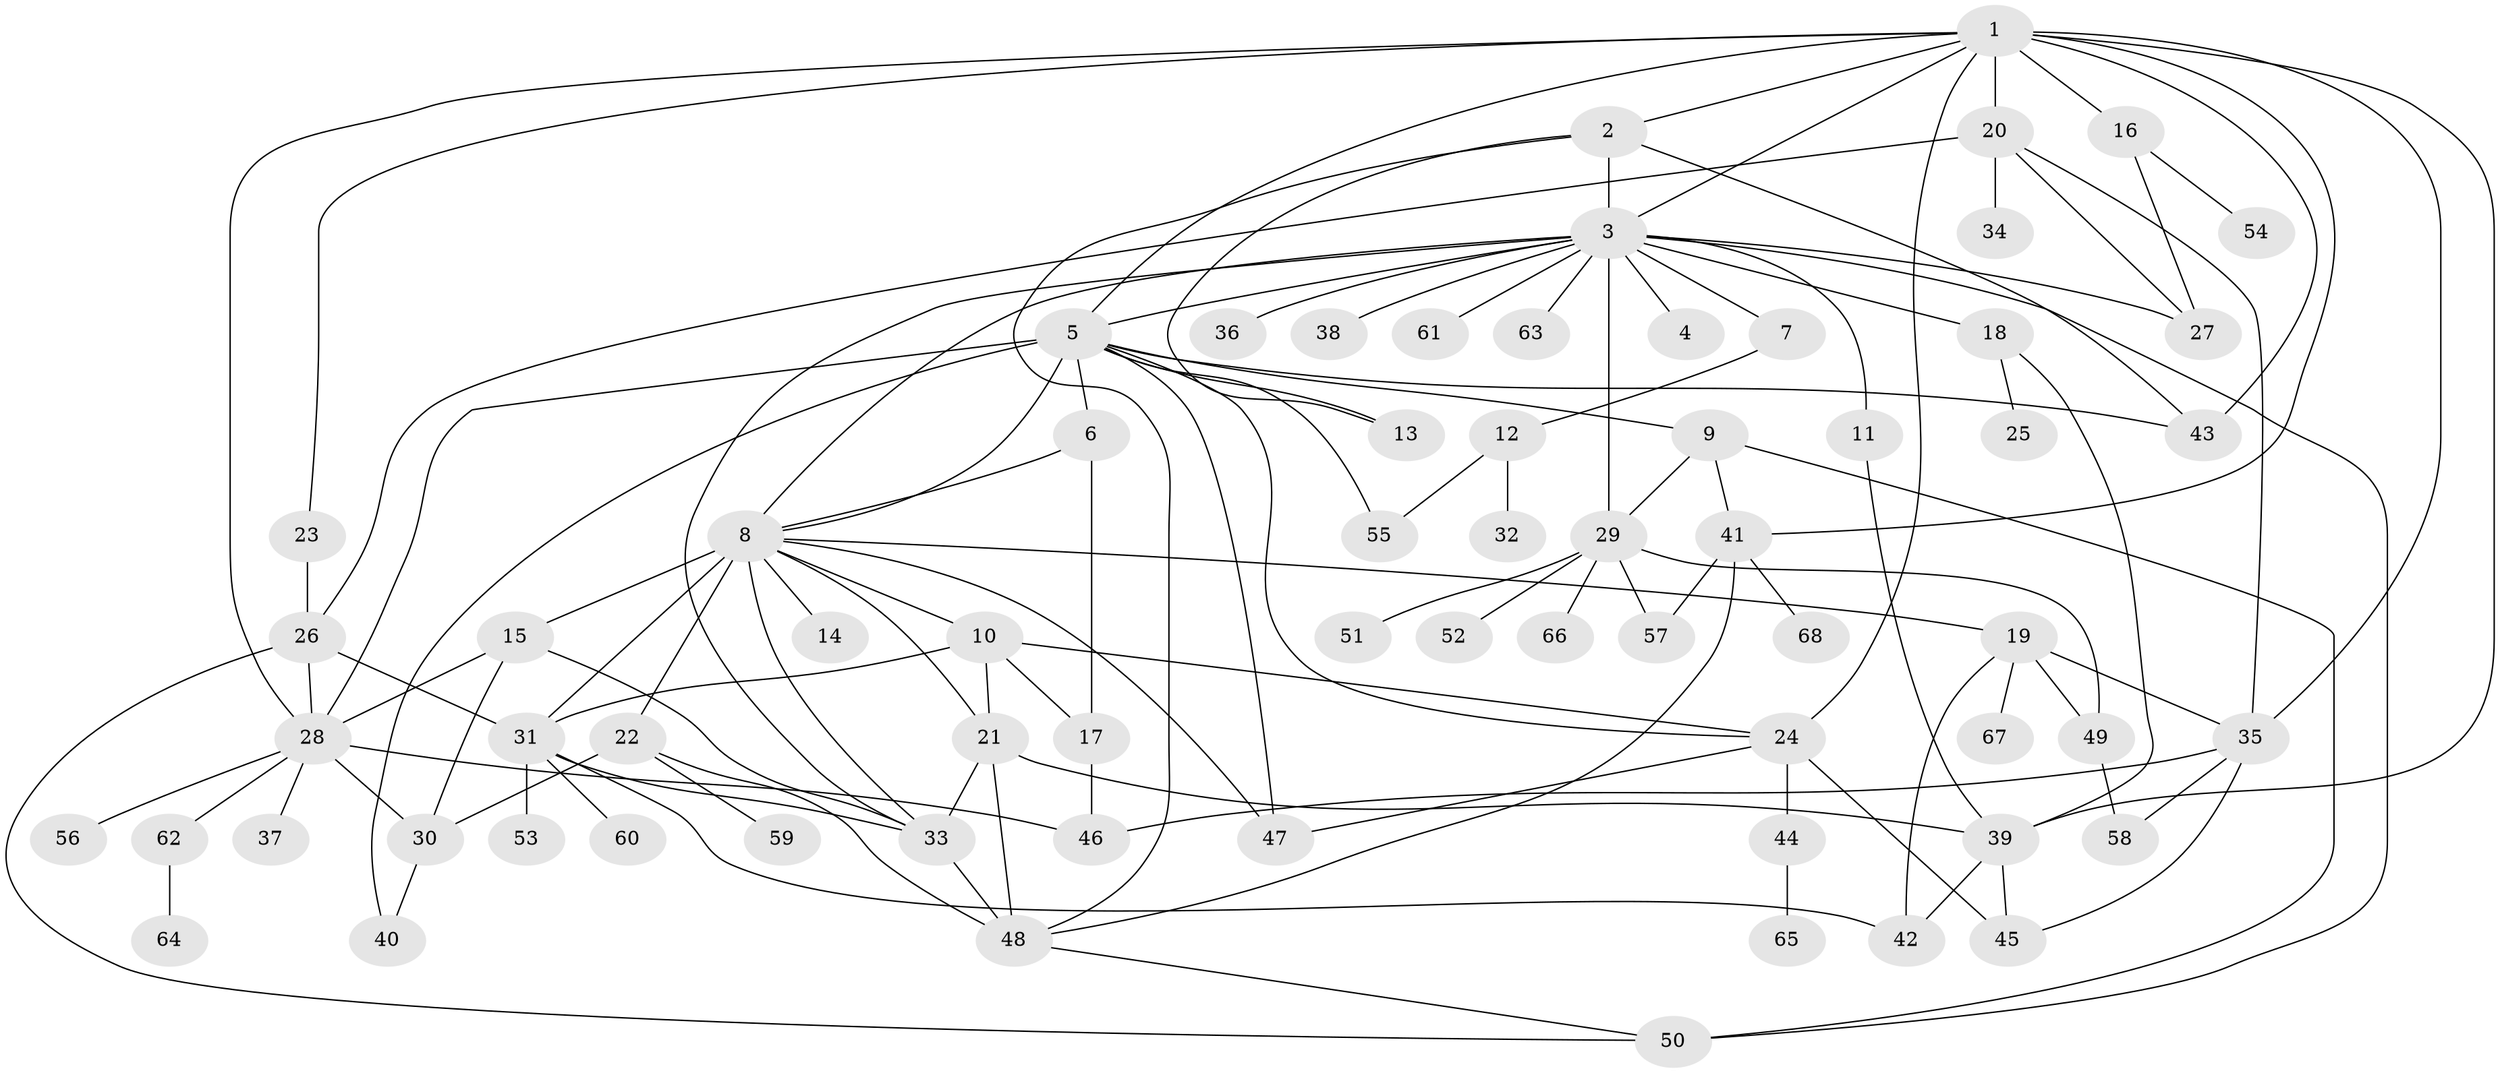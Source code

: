 // original degree distribution, {20: 0.007352941176470588, 6: 0.029411764705882353, 17: 0.007352941176470588, 1: 0.47058823529411764, 16: 0.007352941176470588, 4: 0.08088235294117647, 23: 0.007352941176470588, 3: 0.11029411764705882, 2: 0.19117647058823528, 7: 0.03676470588235294, 8: 0.014705882352941176, 5: 0.029411764705882353, 12: 0.007352941176470588}
// Generated by graph-tools (version 1.1) at 2025/35/03/09/25 02:35:48]
// undirected, 68 vertices, 119 edges
graph export_dot {
graph [start="1"]
  node [color=gray90,style=filled];
  1;
  2;
  3;
  4;
  5;
  6;
  7;
  8;
  9;
  10;
  11;
  12;
  13;
  14;
  15;
  16;
  17;
  18;
  19;
  20;
  21;
  22;
  23;
  24;
  25;
  26;
  27;
  28;
  29;
  30;
  31;
  32;
  33;
  34;
  35;
  36;
  37;
  38;
  39;
  40;
  41;
  42;
  43;
  44;
  45;
  46;
  47;
  48;
  49;
  50;
  51;
  52;
  53;
  54;
  55;
  56;
  57;
  58;
  59;
  60;
  61;
  62;
  63;
  64;
  65;
  66;
  67;
  68;
  1 -- 2 [weight=1.0];
  1 -- 3 [weight=1.0];
  1 -- 5 [weight=1.0];
  1 -- 16 [weight=1.0];
  1 -- 20 [weight=8.0];
  1 -- 23 [weight=1.0];
  1 -- 24 [weight=1.0];
  1 -- 28 [weight=1.0];
  1 -- 35 [weight=1.0];
  1 -- 39 [weight=1.0];
  1 -- 41 [weight=1.0];
  1 -- 43 [weight=1.0];
  2 -- 3 [weight=1.0];
  2 -- 13 [weight=1.0];
  2 -- 43 [weight=1.0];
  2 -- 48 [weight=1.0];
  3 -- 4 [weight=1.0];
  3 -- 5 [weight=1.0];
  3 -- 7 [weight=1.0];
  3 -- 8 [weight=1.0];
  3 -- 11 [weight=1.0];
  3 -- 18 [weight=1.0];
  3 -- 27 [weight=1.0];
  3 -- 29 [weight=1.0];
  3 -- 33 [weight=1.0];
  3 -- 36 [weight=1.0];
  3 -- 38 [weight=1.0];
  3 -- 50 [weight=1.0];
  3 -- 61 [weight=1.0];
  3 -- 63 [weight=1.0];
  5 -- 6 [weight=1.0];
  5 -- 8 [weight=1.0];
  5 -- 9 [weight=1.0];
  5 -- 13 [weight=3.0];
  5 -- 24 [weight=1.0];
  5 -- 28 [weight=1.0];
  5 -- 40 [weight=1.0];
  5 -- 43 [weight=1.0];
  5 -- 47 [weight=1.0];
  5 -- 55 [weight=1.0];
  6 -- 8 [weight=1.0];
  6 -- 17 [weight=1.0];
  7 -- 12 [weight=1.0];
  8 -- 10 [weight=1.0];
  8 -- 14 [weight=1.0];
  8 -- 15 [weight=8.0];
  8 -- 19 [weight=2.0];
  8 -- 21 [weight=1.0];
  8 -- 22 [weight=1.0];
  8 -- 31 [weight=1.0];
  8 -- 33 [weight=1.0];
  8 -- 47 [weight=1.0];
  9 -- 29 [weight=1.0];
  9 -- 41 [weight=1.0];
  9 -- 50 [weight=1.0];
  10 -- 17 [weight=1.0];
  10 -- 21 [weight=1.0];
  10 -- 24 [weight=1.0];
  10 -- 31 [weight=1.0];
  11 -- 39 [weight=1.0];
  12 -- 32 [weight=2.0];
  12 -- 55 [weight=1.0];
  15 -- 28 [weight=2.0];
  15 -- 30 [weight=1.0];
  15 -- 33 [weight=1.0];
  16 -- 27 [weight=1.0];
  16 -- 54 [weight=1.0];
  17 -- 46 [weight=1.0];
  18 -- 25 [weight=1.0];
  18 -- 39 [weight=1.0];
  19 -- 35 [weight=1.0];
  19 -- 42 [weight=1.0];
  19 -- 49 [weight=1.0];
  19 -- 67 [weight=1.0];
  20 -- 26 [weight=1.0];
  20 -- 27 [weight=1.0];
  20 -- 34 [weight=1.0];
  20 -- 35 [weight=1.0];
  21 -- 33 [weight=1.0];
  21 -- 39 [weight=1.0];
  21 -- 48 [weight=3.0];
  22 -- 30 [weight=1.0];
  22 -- 48 [weight=1.0];
  22 -- 59 [weight=1.0];
  23 -- 26 [weight=3.0];
  24 -- 44 [weight=1.0];
  24 -- 45 [weight=1.0];
  24 -- 47 [weight=1.0];
  26 -- 28 [weight=1.0];
  26 -- 31 [weight=1.0];
  26 -- 50 [weight=1.0];
  28 -- 30 [weight=1.0];
  28 -- 37 [weight=1.0];
  28 -- 46 [weight=1.0];
  28 -- 56 [weight=1.0];
  28 -- 62 [weight=1.0];
  29 -- 49 [weight=1.0];
  29 -- 51 [weight=1.0];
  29 -- 52 [weight=1.0];
  29 -- 57 [weight=1.0];
  29 -- 66 [weight=1.0];
  30 -- 40 [weight=1.0];
  31 -- 33 [weight=1.0];
  31 -- 42 [weight=1.0];
  31 -- 53 [weight=1.0];
  31 -- 60 [weight=1.0];
  33 -- 48 [weight=1.0];
  35 -- 45 [weight=1.0];
  35 -- 46 [weight=1.0];
  35 -- 58 [weight=1.0];
  39 -- 42 [weight=1.0];
  39 -- 45 [weight=1.0];
  41 -- 48 [weight=1.0];
  41 -- 57 [weight=1.0];
  41 -- 68 [weight=1.0];
  44 -- 65 [weight=1.0];
  48 -- 50 [weight=1.0];
  49 -- 58 [weight=1.0];
  62 -- 64 [weight=1.0];
}
